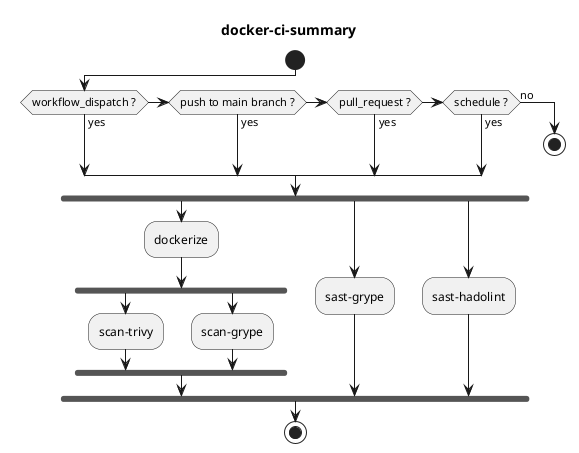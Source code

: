 @startuml 

title docker-ci-summary

start 

if (workflow_dispatch ?) then (yes)
elseif (push to main branch ?) then (yes)
elseif (pull_request ?) then (yes)
elseif (schedule ?) then (yes)
else (no)
  stop
endif

fork
  :dockerize;
  fork
    :scan-trivy;
  fork again
    :scan-grype;
  end fork
fork again
  :sast-grype;
fork again
  :sast-hadolint;
end fork

stop

@enduml

